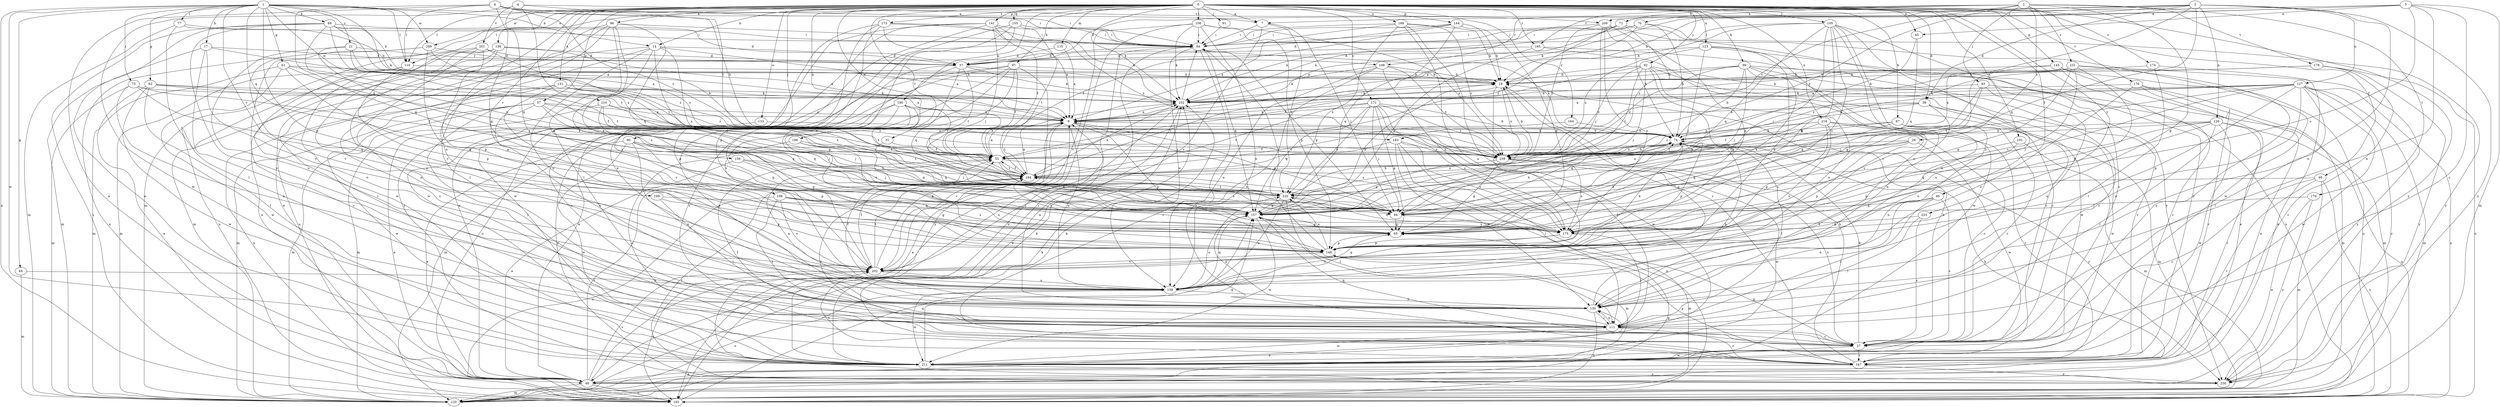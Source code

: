 strict digraph  {
0;
1;
2;
3;
4;
5;
6;
7;
9;
14;
17;
18;
21;
26;
27;
31;
36;
37;
45;
46;
48;
49;
55;
57;
61;
62;
64;
65;
67;
68;
70;
72;
74;
75;
77;
84;
90;
91;
92;
93;
94;
96;
97;
99;
102;
105;
108;
110;
111;
115;
120;
123;
126;
127;
130;
131;
133;
138;
139;
141;
144;
145;
148;
155;
156;
157;
164;
165;
166;
167;
171;
173;
174;
175;
176;
178;
179;
183;
184;
186;
188;
190;
191;
193;
196;
199;
200;
201;
202;
209;
210;
211;
218;
220;
223;
230;
231;
239;
0 -> 7  [label=a];
0 -> 14  [label=b];
0 -> 31  [label=d];
0 -> 36  [label=d];
0 -> 45  [label=e];
0 -> 48  [label=f];
0 -> 49  [label=f];
0 -> 55  [label=f];
0 -> 57  [label=g];
0 -> 67  [label=h];
0 -> 90  [label=j];
0 -> 91  [label=j];
0 -> 92  [label=j];
0 -> 96  [label=k];
0 -> 97  [label=k];
0 -> 99  [label=k];
0 -> 102  [label=k];
0 -> 105  [label=l];
0 -> 108  [label=l];
0 -> 110  [label=l];
0 -> 115  [label=m];
0 -> 120  [label=m];
0 -> 123  [label=n];
0 -> 131  [label=o];
0 -> 133  [label=o];
0 -> 138  [label=o];
0 -> 139  [label=o];
0 -> 141  [label=p];
0 -> 144  [label=p];
0 -> 145  [label=p];
0 -> 155  [label=q];
0 -> 164  [label=r];
0 -> 165  [label=r];
0 -> 171  [label=s];
0 -> 173  [label=s];
0 -> 176  [label=t];
0 -> 186  [label=u];
0 -> 188  [label=u];
0 -> 190  [label=u];
0 -> 191  [label=u];
0 -> 196  [label=v];
0 -> 209  [label=w];
0 -> 218  [label=x];
0 -> 223  [label=y];
0 -> 230  [label=y];
1 -> 14  [label=b];
1 -> 17  [label=b];
1 -> 18  [label=b];
1 -> 21  [label=c];
1 -> 61  [label=g];
1 -> 62  [label=g];
1 -> 64  [label=g];
1 -> 68  [label=h];
1 -> 75  [label=i];
1 -> 77  [label=i];
1 -> 84  [label=i];
1 -> 110  [label=l];
1 -> 148  [label=p];
1 -> 156  [label=q];
1 -> 193  [label=u];
1 -> 199  [label=v];
1 -> 209  [label=w];
1 -> 210  [label=w];
1 -> 211  [label=w];
2 -> 26  [label=c];
2 -> 70  [label=h];
2 -> 72  [label=h];
2 -> 93  [label=j];
2 -> 148  [label=p];
2 -> 165  [label=r];
2 -> 174  [label=s];
2 -> 178  [label=t];
2 -> 179  [label=t];
2 -> 183  [label=t];
2 -> 231  [label=z];
2 -> 239  [label=z];
3 -> 36  [label=d];
3 -> 102  [label=k];
3 -> 110  [label=l];
3 -> 126  [label=n];
3 -> 127  [label=n];
3 -> 130  [label=n];
3 -> 157  [label=q];
3 -> 166  [label=r];
3 -> 200  [label=v];
3 -> 220  [label=x];
3 -> 230  [label=y];
4 -> 157  [label=q];
4 -> 183  [label=t];
4 -> 200  [label=v];
4 -> 201  [label=v];
4 -> 211  [label=w];
4 -> 220  [label=x];
5 -> 7  [label=a];
5 -> 18  [label=b];
5 -> 27  [label=c];
5 -> 37  [label=d];
5 -> 45  [label=e];
5 -> 120  [label=m];
5 -> 130  [label=n];
5 -> 175  [label=s];
6 -> 7  [label=a];
6 -> 46  [label=e];
6 -> 65  [label=g];
6 -> 74  [label=h];
6 -> 84  [label=i];
6 -> 110  [label=l];
6 -> 157  [label=q];
6 -> 239  [label=z];
7 -> 84  [label=i];
7 -> 94  [label=j];
7 -> 202  [label=v];
7 -> 220  [label=x];
9 -> 74  [label=h];
9 -> 139  [label=o];
9 -> 148  [label=p];
9 -> 175  [label=s];
9 -> 184  [label=t];
9 -> 202  [label=v];
14 -> 9  [label=a];
14 -> 27  [label=c];
14 -> 37  [label=d];
14 -> 94  [label=j];
14 -> 139  [label=o];
14 -> 175  [label=s];
14 -> 193  [label=u];
14 -> 220  [label=x];
17 -> 37  [label=d];
17 -> 111  [label=l];
17 -> 120  [label=m];
17 -> 202  [label=v];
17 -> 239  [label=z];
18 -> 102  [label=k];
18 -> 139  [label=o];
18 -> 184  [label=t];
18 -> 211  [label=w];
18 -> 239  [label=z];
21 -> 9  [label=a];
21 -> 94  [label=j];
21 -> 139  [label=o];
21 -> 166  [label=r];
21 -> 239  [label=z];
26 -> 55  [label=f];
26 -> 148  [label=p];
26 -> 157  [label=q];
26 -> 175  [label=s];
26 -> 211  [label=w];
27 -> 18  [label=b];
27 -> 55  [label=f];
27 -> 74  [label=h];
27 -> 148  [label=p];
27 -> 157  [label=q];
27 -> 167  [label=r];
27 -> 184  [label=t];
27 -> 211  [label=w];
31 -> 55  [label=f];
31 -> 157  [label=q];
36 -> 9  [label=a];
36 -> 139  [label=o];
36 -> 175  [label=s];
36 -> 211  [label=w];
36 -> 220  [label=x];
36 -> 239  [label=z];
37 -> 18  [label=b];
37 -> 27  [label=c];
37 -> 102  [label=k];
37 -> 148  [label=p];
37 -> 157  [label=q];
37 -> 184  [label=t];
45 -> 74  [label=h];
45 -> 157  [label=q];
46 -> 9  [label=a];
46 -> 74  [label=h];
46 -> 120  [label=m];
46 -> 184  [label=t];
46 -> 193  [label=u];
46 -> 202  [label=v];
48 -> 27  [label=c];
48 -> 120  [label=m];
48 -> 167  [label=r];
48 -> 193  [label=u];
48 -> 220  [label=x];
49 -> 27  [label=c];
49 -> 111  [label=l];
49 -> 130  [label=n];
49 -> 148  [label=p];
49 -> 157  [label=q];
55 -> 9  [label=a];
55 -> 94  [label=j];
55 -> 102  [label=k];
55 -> 130  [label=n];
55 -> 175  [label=s];
55 -> 184  [label=t];
57 -> 9  [label=a];
57 -> 94  [label=j];
57 -> 111  [label=l];
57 -> 120  [label=m];
57 -> 130  [label=n];
57 -> 157  [label=q];
57 -> 211  [label=w];
57 -> 239  [label=z];
61 -> 18  [label=b];
61 -> 65  [label=g];
61 -> 120  [label=m];
61 -> 184  [label=t];
61 -> 211  [label=w];
61 -> 220  [label=x];
62 -> 9  [label=a];
62 -> 46  [label=e];
62 -> 55  [label=f];
62 -> 102  [label=k];
62 -> 111  [label=l];
62 -> 211  [label=w];
64 -> 120  [label=m];
64 -> 139  [label=o];
65 -> 148  [label=p];
65 -> 184  [label=t];
67 -> 27  [label=c];
67 -> 74  [label=h];
67 -> 120  [label=m];
67 -> 130  [label=n];
67 -> 157  [label=q];
67 -> 220  [label=x];
68 -> 9  [label=a];
68 -> 37  [label=d];
68 -> 84  [label=i];
68 -> 102  [label=k];
68 -> 130  [label=n];
68 -> 184  [label=t];
68 -> 193  [label=u];
68 -> 211  [label=w];
68 -> 220  [label=x];
70 -> 9  [label=a];
70 -> 74  [label=h];
70 -> 84  [label=i];
70 -> 102  [label=k];
70 -> 230  [label=y];
72 -> 9  [label=a];
72 -> 55  [label=f];
72 -> 84  [label=i];
72 -> 102  [label=k];
72 -> 211  [label=w];
72 -> 239  [label=z];
74 -> 55  [label=f];
74 -> 111  [label=l];
74 -> 148  [label=p];
74 -> 220  [label=x];
74 -> 230  [label=y];
74 -> 239  [label=z];
75 -> 55  [label=f];
75 -> 102  [label=k];
75 -> 120  [label=m];
75 -> 130  [label=n];
75 -> 157  [label=q];
77 -> 18  [label=b];
77 -> 84  [label=i];
77 -> 111  [label=l];
77 -> 120  [label=m];
84 -> 37  [label=d];
84 -> 65  [label=g];
84 -> 74  [label=h];
84 -> 139  [label=o];
84 -> 157  [label=q];
84 -> 167  [label=r];
84 -> 193  [label=u];
90 -> 46  [label=e];
90 -> 55  [label=f];
90 -> 94  [label=j];
90 -> 130  [label=n];
90 -> 148  [label=p];
90 -> 184  [label=t];
90 -> 211  [label=w];
91 -> 84  [label=i];
92 -> 18  [label=b];
92 -> 27  [label=c];
92 -> 55  [label=f];
92 -> 65  [label=g];
92 -> 94  [label=j];
92 -> 139  [label=o];
92 -> 184  [label=t];
92 -> 211  [label=w];
92 -> 239  [label=z];
93 -> 94  [label=j];
93 -> 102  [label=k];
93 -> 120  [label=m];
93 -> 130  [label=n];
93 -> 157  [label=q];
94 -> 9  [label=a];
94 -> 65  [label=g];
94 -> 74  [label=h];
94 -> 120  [label=m];
96 -> 46  [label=e];
96 -> 65  [label=g];
96 -> 84  [label=i];
96 -> 111  [label=l];
96 -> 157  [label=q];
96 -> 175  [label=s];
96 -> 211  [label=w];
97 -> 18  [label=b];
97 -> 27  [label=c];
97 -> 46  [label=e];
97 -> 55  [label=f];
97 -> 65  [label=g];
97 -> 193  [label=u];
97 -> 202  [label=v];
97 -> 230  [label=y];
99 -> 18  [label=b];
99 -> 27  [label=c];
99 -> 74  [label=h];
99 -> 94  [label=j];
99 -> 102  [label=k];
99 -> 130  [label=n];
99 -> 167  [label=r];
99 -> 175  [label=s];
99 -> 239  [label=z];
102 -> 9  [label=a];
102 -> 46  [label=e];
102 -> 84  [label=i];
105 -> 18  [label=b];
105 -> 27  [label=c];
105 -> 65  [label=g];
105 -> 84  [label=i];
105 -> 94  [label=j];
105 -> 130  [label=n];
105 -> 139  [label=o];
105 -> 157  [label=q];
105 -> 167  [label=r];
105 -> 175  [label=s];
108 -> 84  [label=i];
108 -> 102  [label=k];
108 -> 139  [label=o];
108 -> 148  [label=p];
108 -> 193  [label=u];
108 -> 202  [label=v];
108 -> 239  [label=z];
110 -> 18  [label=b];
110 -> 111  [label=l];
110 -> 120  [label=m];
110 -> 139  [label=o];
110 -> 148  [label=p];
111 -> 27  [label=c];
111 -> 130  [label=n];
111 -> 167  [label=r];
111 -> 211  [label=w];
111 -> 220  [label=x];
115 -> 9  [label=a];
115 -> 37  [label=d];
120 -> 65  [label=g];
120 -> 102  [label=k];
120 -> 130  [label=n];
120 -> 139  [label=o];
123 -> 37  [label=d];
123 -> 94  [label=j];
123 -> 148  [label=p];
123 -> 193  [label=u];
123 -> 202  [label=v];
123 -> 239  [label=z];
126 -> 55  [label=f];
126 -> 65  [label=g];
126 -> 74  [label=h];
126 -> 111  [label=l];
126 -> 167  [label=r];
126 -> 175  [label=s];
126 -> 193  [label=u];
126 -> 211  [label=w];
127 -> 9  [label=a];
127 -> 74  [label=h];
127 -> 94  [label=j];
127 -> 102  [label=k];
127 -> 111  [label=l];
127 -> 120  [label=m];
127 -> 130  [label=n];
127 -> 148  [label=p];
127 -> 184  [label=t];
127 -> 193  [label=u];
127 -> 211  [label=w];
127 -> 230  [label=y];
130 -> 9  [label=a];
130 -> 74  [label=h];
130 -> 111  [label=l];
130 -> 193  [label=u];
131 -> 102  [label=k];
131 -> 120  [label=m];
131 -> 193  [label=u];
131 -> 202  [label=v];
131 -> 220  [label=x];
131 -> 239  [label=z];
133 -> 46  [label=e];
133 -> 74  [label=h];
138 -> 9  [label=a];
138 -> 37  [label=d];
138 -> 46  [label=e];
138 -> 120  [label=m];
138 -> 130  [label=n];
138 -> 193  [label=u];
139 -> 55  [label=f];
139 -> 130  [label=n];
139 -> 157  [label=q];
139 -> 211  [label=w];
141 -> 55  [label=f];
141 -> 84  [label=i];
141 -> 94  [label=j];
141 -> 102  [label=k];
141 -> 111  [label=l];
141 -> 211  [label=w];
141 -> 230  [label=y];
144 -> 18  [label=b];
144 -> 37  [label=d];
144 -> 55  [label=f];
144 -> 65  [label=g];
144 -> 84  [label=i];
144 -> 157  [label=q];
145 -> 18  [label=b];
145 -> 46  [label=e];
145 -> 65  [label=g];
145 -> 167  [label=r];
145 -> 193  [label=u];
148 -> 74  [label=h];
148 -> 84  [label=i];
148 -> 202  [label=v];
148 -> 220  [label=x];
155 -> 46  [label=e];
155 -> 84  [label=i];
155 -> 130  [label=n];
155 -> 148  [label=p];
155 -> 184  [label=t];
156 -> 46  [label=e];
156 -> 157  [label=q];
156 -> 184  [label=t];
156 -> 220  [label=x];
157 -> 18  [label=b];
157 -> 65  [label=g];
157 -> 120  [label=m];
157 -> 139  [label=o];
157 -> 175  [label=s];
157 -> 211  [label=w];
164 -> 74  [label=h];
164 -> 184  [label=t];
165 -> 37  [label=d];
165 -> 157  [label=q];
165 -> 167  [label=r];
165 -> 211  [label=w];
166 -> 18  [label=b];
166 -> 102  [label=k];
166 -> 139  [label=o];
166 -> 167  [label=r];
166 -> 175  [label=s];
166 -> 239  [label=z];
167 -> 18  [label=b];
167 -> 46  [label=e];
167 -> 102  [label=k];
167 -> 148  [label=p];
167 -> 202  [label=v];
167 -> 230  [label=y];
171 -> 9  [label=a];
171 -> 65  [label=g];
171 -> 74  [label=h];
171 -> 94  [label=j];
171 -> 111  [label=l];
171 -> 157  [label=q];
171 -> 175  [label=s];
171 -> 184  [label=t];
171 -> 220  [label=x];
171 -> 239  [label=z];
173 -> 9  [label=a];
173 -> 84  [label=i];
173 -> 175  [label=s];
173 -> 202  [label=v];
173 -> 211  [label=w];
173 -> 239  [label=z];
174 -> 18  [label=b];
174 -> 46  [label=e];
174 -> 111  [label=l];
175 -> 111  [label=l];
175 -> 139  [label=o];
175 -> 148  [label=p];
175 -> 220  [label=x];
176 -> 46  [label=e];
176 -> 102  [label=k];
176 -> 120  [label=m];
176 -> 139  [label=o];
176 -> 167  [label=r];
178 -> 18  [label=b];
178 -> 167  [label=r];
178 -> 193  [label=u];
178 -> 230  [label=y];
178 -> 239  [label=z];
179 -> 46  [label=e];
179 -> 94  [label=j];
179 -> 230  [label=y];
183 -> 111  [label=l];
183 -> 130  [label=n];
183 -> 175  [label=s];
183 -> 184  [label=t];
183 -> 193  [label=u];
183 -> 239  [label=z];
184 -> 9  [label=a];
184 -> 55  [label=f];
184 -> 102  [label=k];
184 -> 220  [label=x];
186 -> 27  [label=c];
186 -> 94  [label=j];
186 -> 157  [label=q];
186 -> 239  [label=z];
188 -> 9  [label=a];
188 -> 18  [label=b];
188 -> 84  [label=i];
188 -> 139  [label=o];
188 -> 167  [label=r];
188 -> 220  [label=x];
188 -> 239  [label=z];
190 -> 9  [label=a];
190 -> 55  [label=f];
190 -> 120  [label=m];
190 -> 130  [label=n];
190 -> 148  [label=p];
190 -> 184  [label=t];
190 -> 230  [label=y];
191 -> 120  [label=m];
191 -> 148  [label=p];
191 -> 239  [label=z];
193 -> 157  [label=q];
196 -> 65  [label=g];
196 -> 94  [label=j];
196 -> 111  [label=l];
196 -> 175  [label=s];
196 -> 193  [label=u];
196 -> 202  [label=v];
199 -> 111  [label=l];
199 -> 148  [label=p];
199 -> 157  [label=q];
200 -> 65  [label=g];
200 -> 74  [label=h];
200 -> 84  [label=i];
200 -> 94  [label=j];
200 -> 175  [label=s];
200 -> 230  [label=y];
200 -> 239  [label=z];
201 -> 37  [label=d];
201 -> 74  [label=h];
201 -> 139  [label=o];
201 -> 148  [label=p];
201 -> 167  [label=r];
201 -> 202  [label=v];
202 -> 9  [label=a];
202 -> 55  [label=f];
202 -> 65  [label=g];
202 -> 102  [label=k];
202 -> 139  [label=o];
202 -> 184  [label=t];
202 -> 193  [label=u];
209 -> 37  [label=d];
209 -> 148  [label=p];
209 -> 184  [label=t];
209 -> 193  [label=u];
209 -> 202  [label=v];
210 -> 9  [label=a];
210 -> 94  [label=j];
210 -> 120  [label=m];
210 -> 157  [label=q];
210 -> 239  [label=z];
211 -> 84  [label=i];
211 -> 102  [label=k];
211 -> 157  [label=q];
211 -> 230  [label=y];
218 -> 27  [label=c];
218 -> 74  [label=h];
218 -> 148  [label=p];
218 -> 167  [label=r];
218 -> 184  [label=t];
218 -> 202  [label=v];
218 -> 239  [label=z];
220 -> 74  [label=h];
220 -> 94  [label=j];
220 -> 111  [label=l];
220 -> 139  [label=o];
220 -> 157  [label=q];
220 -> 184  [label=t];
223 -> 27  [label=c];
223 -> 111  [label=l];
223 -> 175  [label=s];
230 -> 184  [label=t];
231 -> 9  [label=a];
231 -> 18  [label=b];
231 -> 27  [label=c];
231 -> 65  [label=g];
231 -> 102  [label=k];
231 -> 148  [label=p];
231 -> 175  [label=s];
231 -> 230  [label=y];
239 -> 18  [label=b];
239 -> 27  [label=c];
239 -> 65  [label=g];
239 -> 74  [label=h];
239 -> 157  [label=q];
239 -> 175  [label=s];
239 -> 211  [label=w];
}
